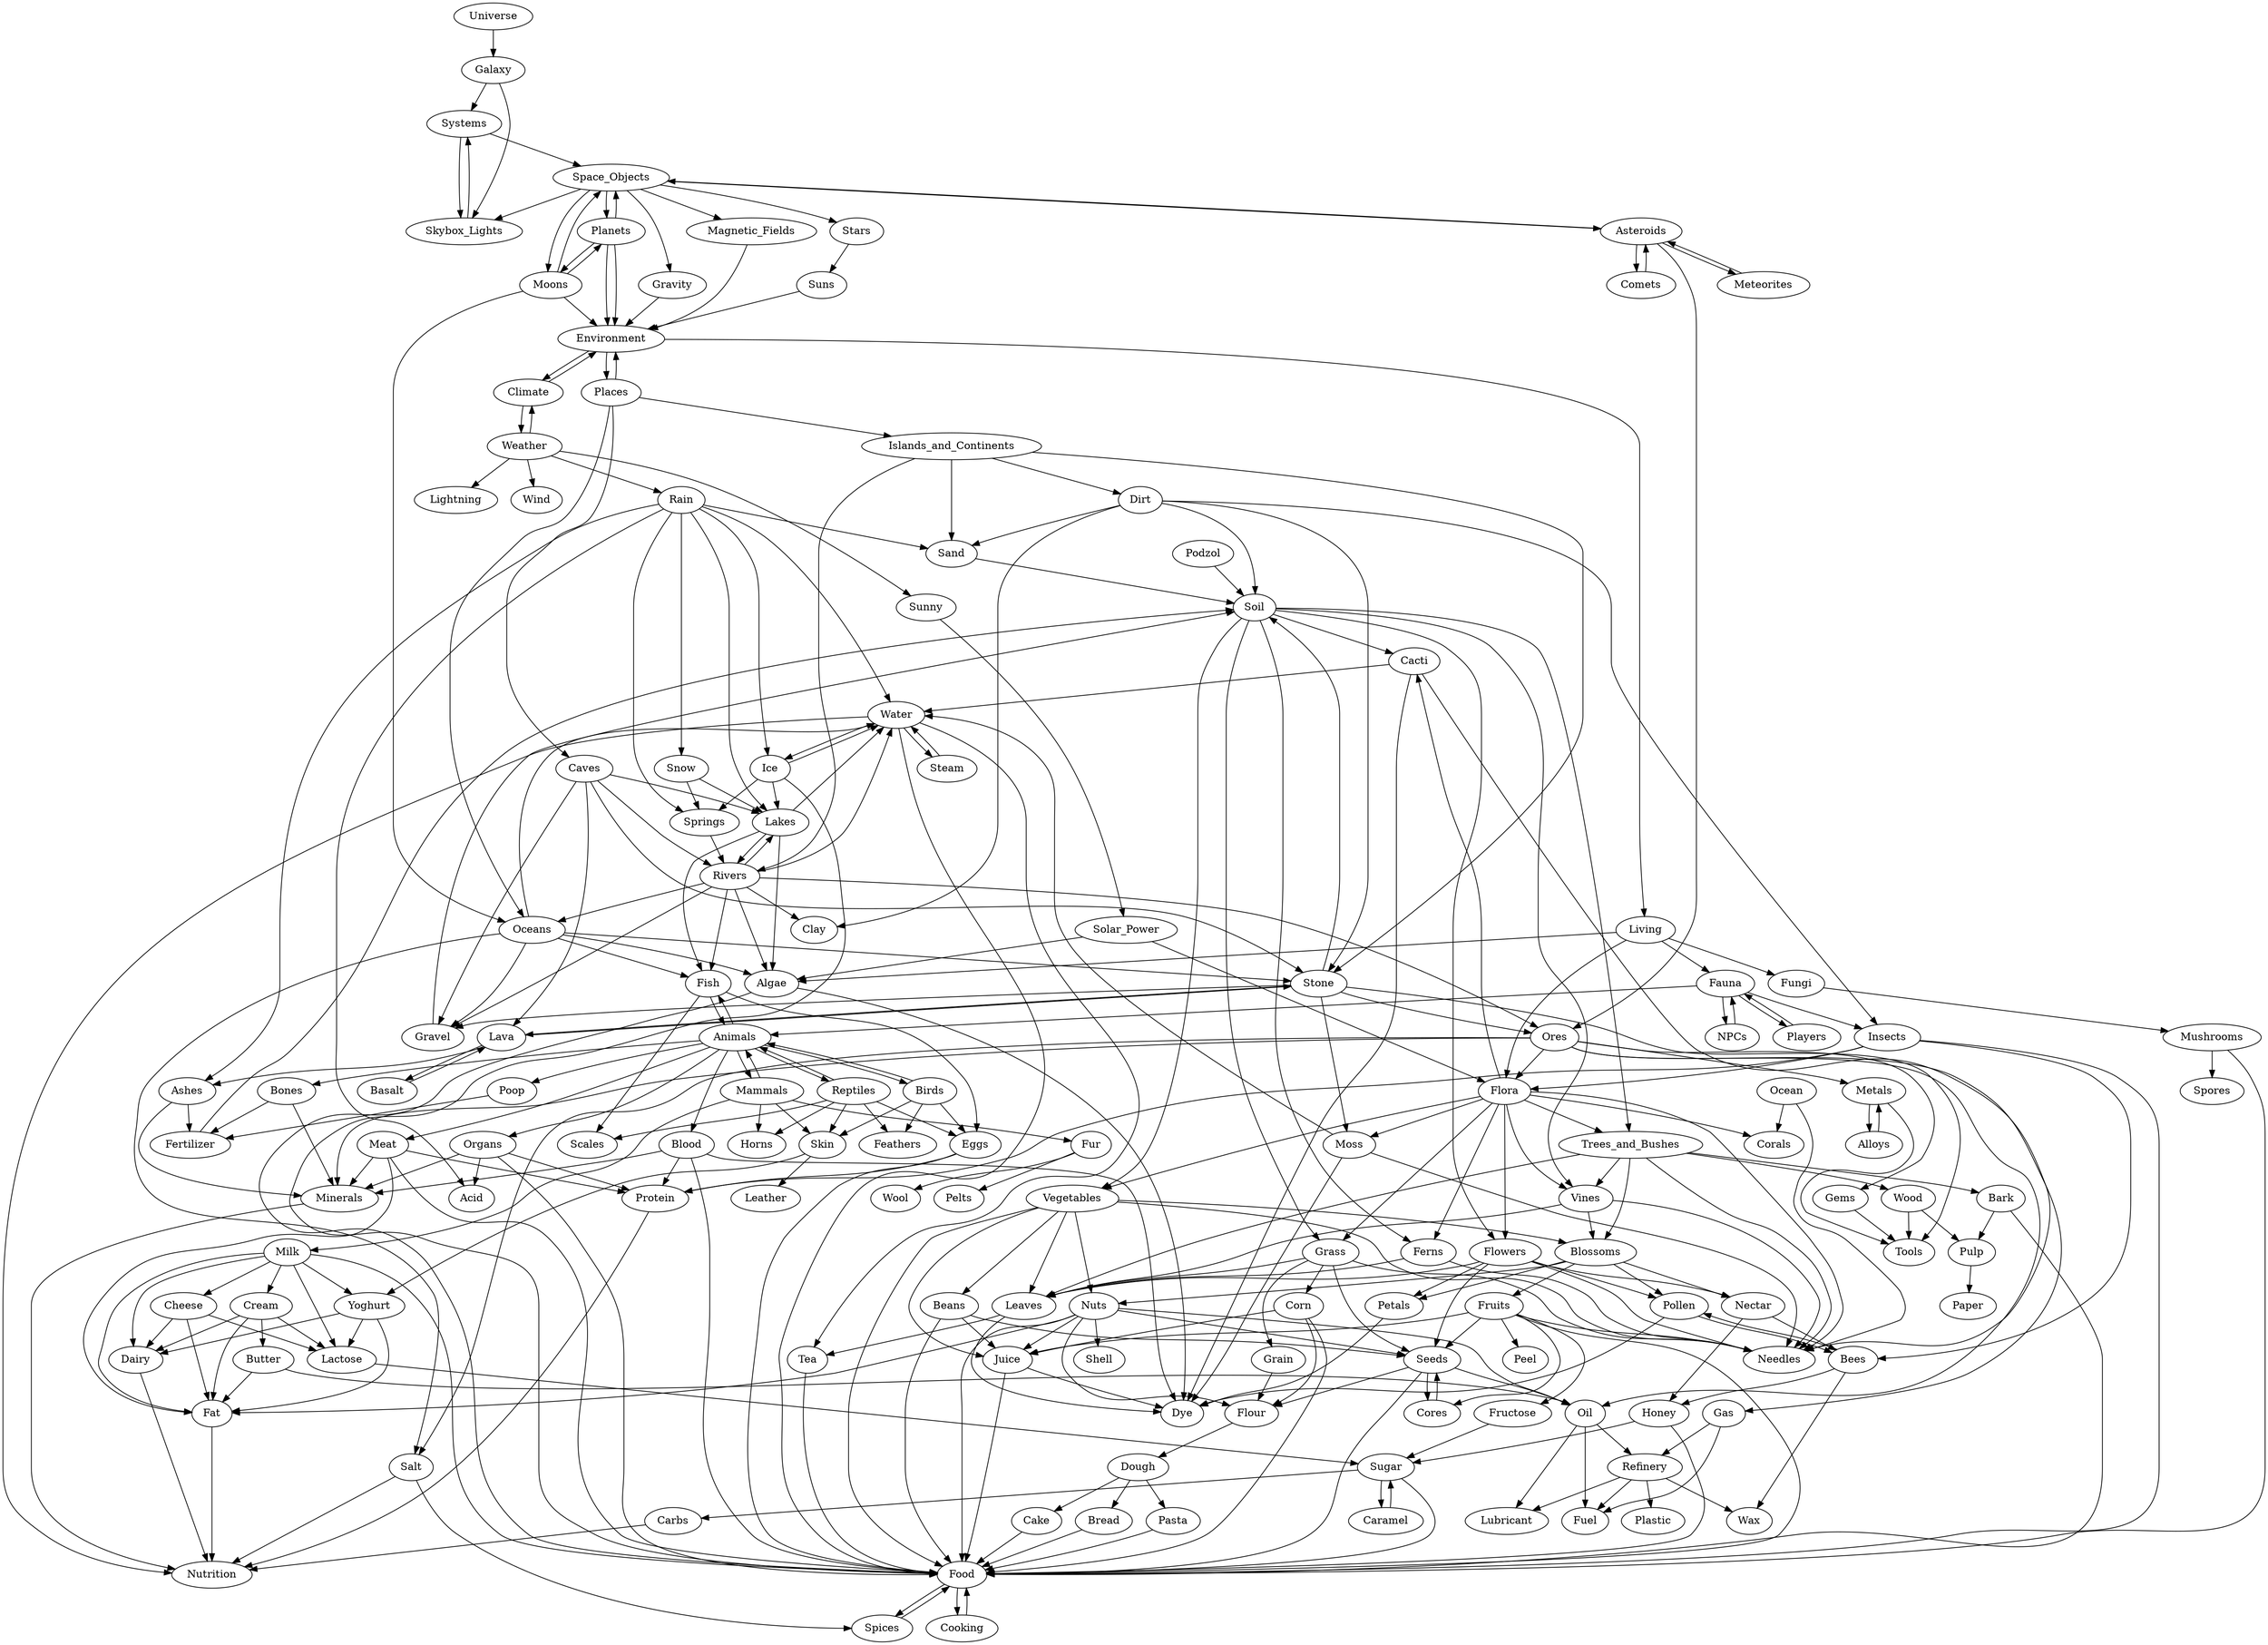 digraph G {
Universe->Galaxy->Systems,Skybox_Lights
Systems->Skybox_Lights->Systems->Space_Objects
Space_Objects->Gravity,Magnetic_Fields,Skybox_Lights
Space_Objects->Stars->Suns->Environment
Space_Objects->Planets->Space_Objects,Moons,Environment
Space_Objects->Moons->Planets,Environment,Oceans,Space_Objects
Space_Objects->Asteroids->Space_Objects
Planets,Gravity,Magnetic_Fields->Environment->Places,Climate->Environment
Asteroids->Meteorites,Comets->Asteroids->Ores
Environment->Living->Flora,Fauna,Fungi,Algae
Climate->Weather->Lightning,Wind,Rain,Sunny,Climate
Rain->Water,Acid,Ashes,Snow,Ice,Sand
Sunny->Solar_Power->Flora,Algae
Places->Caves->Lava,Rivers,Lakes,Stone,Gravel
Places->Islands_and_Continents->Rivers,Stone,Sand,Dirt
Dirt->Insects,Clay,Stone,Sand
Lava->Stone,Basalt->Lava->Ashes->Minerals
Stone->Ores,Gravel
Ores->Minerals,Flora,Gems
Ores->Salt->Spices
Ores,Alloys->Metals->Alloys
Ores->Oil,Gas->Fuel,Refinery
Oil->Lubricant
Refinery->Fuel,Wax,Plastic,Lubricant
Rain,Snow,Ice->Springs,Lakes->Rivers->Lakes,Oceans,Ores,Gravel,Clay
Oceans,Rivers,Lakes->Water,Fish,Algae
Places->Oceans->Salt,Stone,Gravel
Fauna->Insects->Food,Protein,Flora
Players,NPCs->Fauna->Players,NPCs,Animals
Animals->Meat,Bones,Blood,Organs,Poop
Animals->Reptiles->Animals,Horns,Skin,Scales,Feathers,Eggs
Animals->Birds->Animals,Skin,Feathers,Eggs
Animals->Fish->Animals,Scales,Eggs
Animals->Mammals->Animals,Fur,Horns,Skin,Milk
Fertilizer,Podzol,Dirt,Sand,Stone,Gravel->Soil
Flora,Ocean->Corals,Needles
Flora,Stone->Moss->Dye,Water,Needles
Flora,Soil->Flowers->Leaves,Petals,Pollen,Nectar,Seeds,Needles
Flora,Soil,Trees_and_Bushes->Vines->Leaves,Blossoms,Needles
Flora,Soil->Trees_and_Bushes->Leaves,Blossoms,Wood,Bark,Needles
Flora,Soil->Ferns->Leaves,Needles
Flora,Soil->Cacti->Dye,Water,Needles
Flora,Soil->Grass->Seeds,Grain,Leaves,Corn,Needles
Flora,Soil->Vegetables->Leaves,Nuts,Food,Juice,Blossoms,Beans,Needles
Wood,Bark->Pulp->Paper
Bark->Food
Seeds->Food,Flour,Oil
Blossoms->Petals,Pollen,Fruits,Nuts,Nectar
Petals,Pollen,Leaves->Dye
Insects,Pollen,Nectar->Bees->Wax,Honey,Pollen
Nectar->Honey->Sugar,Food
Algae->Dye,Food
Fungi->Mushrooms->Spores,Food
Grain->Flour->Dough->Bread,Pasta,Cake->Food
Beans->Food,Seeds,Juice
Corn->Food,Juice,Flour
Juice->Food,Dye
Water,Leaves->Tea->Food
Water->Steam,Ice->Water
Water,Ice->Food
Milk->Food,Cheese,Yoghurt,Cream
Milk,Cream,Cheese,Yoghurt->Fat,Dairy,Lactose
Cream->Butter->Fat,Oil
Sugar->Caramel->Sugar->Food
Eggs->Protein,Food
Blood->Food,Protein,Minerals,Dye
Meat->Food,Protein,Minerals,Fat
Organs->Food,Protein,Minerals,Acid
Bones->Minerals
Bones,Poop,Ashes->Fertilizer
Skin->Leather,Yoghurt
Fur->Pelts,Wool
Fruits->Food,Seeds,Juice,Peel,Fructose,Needles
Fruits->Cores->Seeds->Cores
Nuts->Food,Seeds,Juice,Shell,Fat,Flour,Oil
Food->Cooking,Spices->Food
Lactose,Fructose->Sugar->Carbs
Gems,Stone,Metals,Wood->Tools
Carbs,Protein,Dairy,Fat,Salt,Water,Minerals->Nutrition
}
